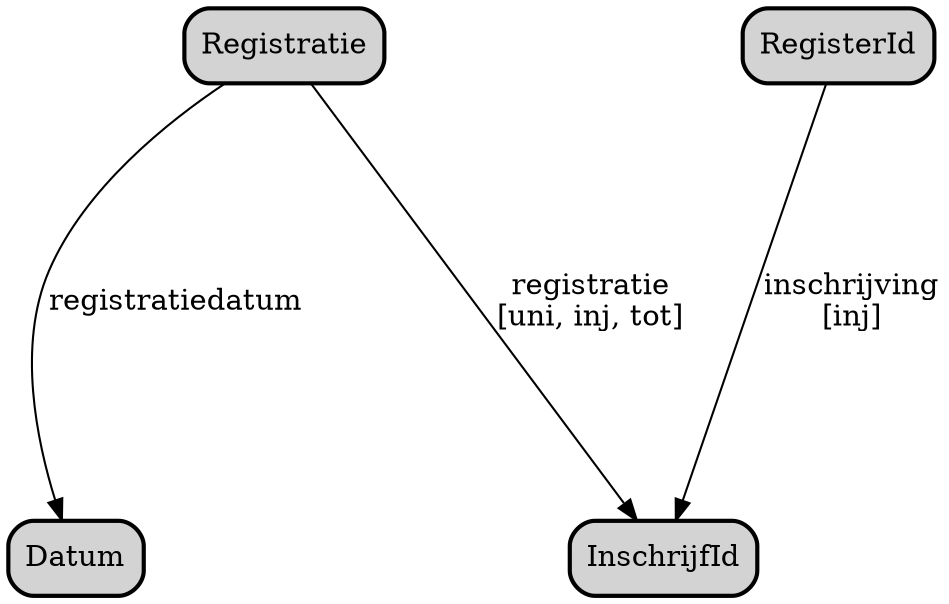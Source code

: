 digraph {
	graph [bgcolor=white,
		landscape=false,
		mode=ipsep,
		nodesep=1,
		outputorder=edgesfirst,
		overlap=voronoi,
		rank=same,
		rankdir=TB,
		ranksep=2.5,
		remincross=true,
		sep=0.8
	];
	node [bgcolor=lightgray,
		label="\N",
		shape=box,
		style="rounded,filled,bold"
	];
	edge [color=black,
		len=4
	];
	cpt_1	[label=Datum];
	cpt_2	[label=InschrijfId];
	cpt_3	[label=RegisterId];
	cpt_3 -> cpt_2	[label="inschrijving\n[inj]"];
	cpt_4	[label=Registratie];
	cpt_4 -> cpt_1	[label=registratiedatum];
	cpt_4 -> cpt_2	[label="registratie\n[uni, inj, tot]"];
}

